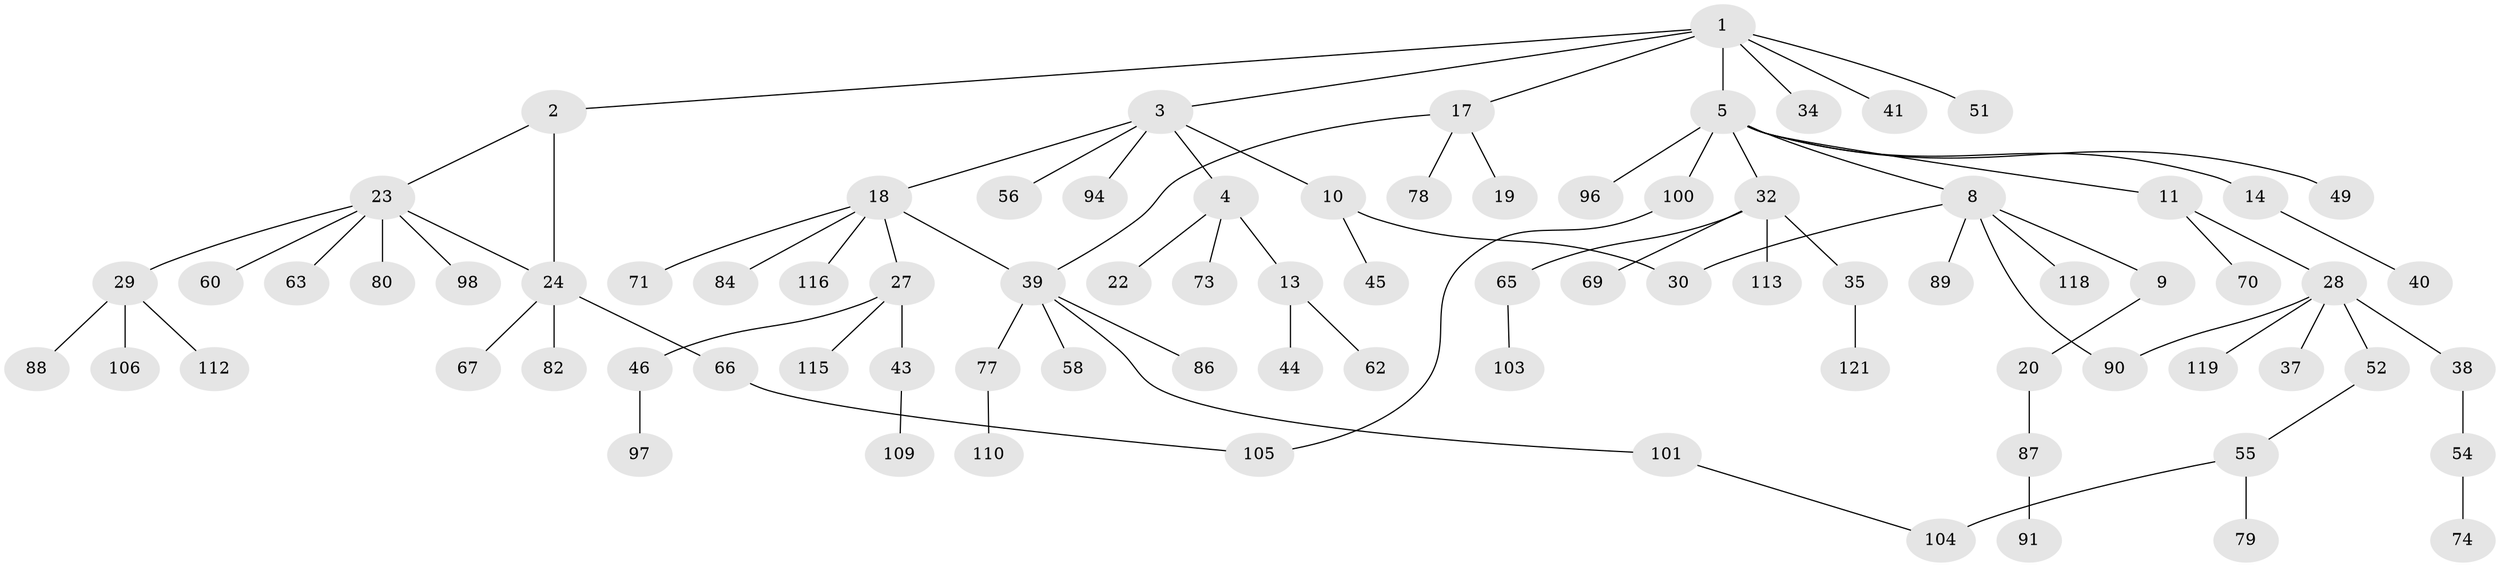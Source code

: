// Generated by graph-tools (version 1.1) at 2025/51/02/27/25 19:51:39]
// undirected, 83 vertices, 88 edges
graph export_dot {
graph [start="1"]
  node [color=gray90,style=filled];
  1 [super="+6"];
  2 [super="+50"];
  3 [super="+26"];
  4 [super="+7"];
  5 [super="+53"];
  8 [super="+99"];
  9 [super="+16"];
  10 [super="+12"];
  11 [super="+42"];
  13 [super="+47"];
  14 [super="+15"];
  17 [super="+21"];
  18 [super="+25"];
  19 [super="+92"];
  20 [super="+124"];
  22 [super="+123"];
  23 [super="+36"];
  24 [super="+59"];
  27 [super="+48"];
  28 [super="+31"];
  29 [super="+33"];
  30;
  32;
  34;
  35 [super="+85"];
  37;
  38;
  39 [super="+57"];
  40 [super="+102"];
  41;
  43 [super="+93"];
  44 [super="+64"];
  45;
  46 [super="+68"];
  49 [super="+107"];
  51 [super="+61"];
  52;
  54 [super="+83"];
  55 [super="+75"];
  56 [super="+95"];
  58;
  60;
  62;
  63;
  65;
  66;
  67;
  69 [super="+72"];
  70;
  71 [super="+120"];
  73 [super="+76"];
  74;
  77 [super="+81"];
  78 [super="+108"];
  79;
  80;
  82;
  84;
  86;
  87;
  88;
  89;
  90;
  91;
  94;
  96;
  97 [super="+122"];
  98 [super="+125"];
  100 [super="+126"];
  101;
  103;
  104 [super="+117"];
  105 [super="+111"];
  106 [super="+114"];
  109;
  110;
  112;
  113;
  115;
  116;
  118;
  119;
  121;
  1 -- 2;
  1 -- 3;
  1 -- 5;
  1 -- 17;
  1 -- 41;
  1 -- 51;
  1 -- 34;
  2 -- 23;
  2 -- 24;
  3 -- 4;
  3 -- 10;
  3 -- 18;
  3 -- 56;
  3 -- 94;
  4 -- 13;
  4 -- 73;
  4 -- 22;
  5 -- 8;
  5 -- 11;
  5 -- 14;
  5 -- 32;
  5 -- 49;
  5 -- 100;
  5 -- 96;
  8 -- 9;
  8 -- 30;
  8 -- 89;
  8 -- 118;
  8 -- 90;
  9 -- 20;
  10 -- 45;
  10 -- 30;
  11 -- 28;
  11 -- 70;
  13 -- 44;
  13 -- 62;
  14 -- 40;
  17 -- 19;
  17 -- 39;
  17 -- 78;
  18 -- 27;
  18 -- 116;
  18 -- 71;
  18 -- 84;
  18 -- 39;
  20 -- 87;
  23 -- 24;
  23 -- 29;
  23 -- 63;
  23 -- 80;
  23 -- 98;
  23 -- 60;
  24 -- 66;
  24 -- 67;
  24 -- 82;
  27 -- 43;
  27 -- 46;
  27 -- 115;
  28 -- 52;
  28 -- 37;
  28 -- 38;
  28 -- 119;
  28 -- 90;
  29 -- 88;
  29 -- 106;
  29 -- 112;
  32 -- 35;
  32 -- 65;
  32 -- 69;
  32 -- 113;
  35 -- 121;
  38 -- 54;
  39 -- 58;
  39 -- 77;
  39 -- 86;
  39 -- 101;
  43 -- 109;
  46 -- 97;
  52 -- 55;
  54 -- 74;
  55 -- 79;
  55 -- 104;
  65 -- 103;
  66 -- 105;
  77 -- 110;
  87 -- 91;
  100 -- 105;
  101 -- 104;
}
